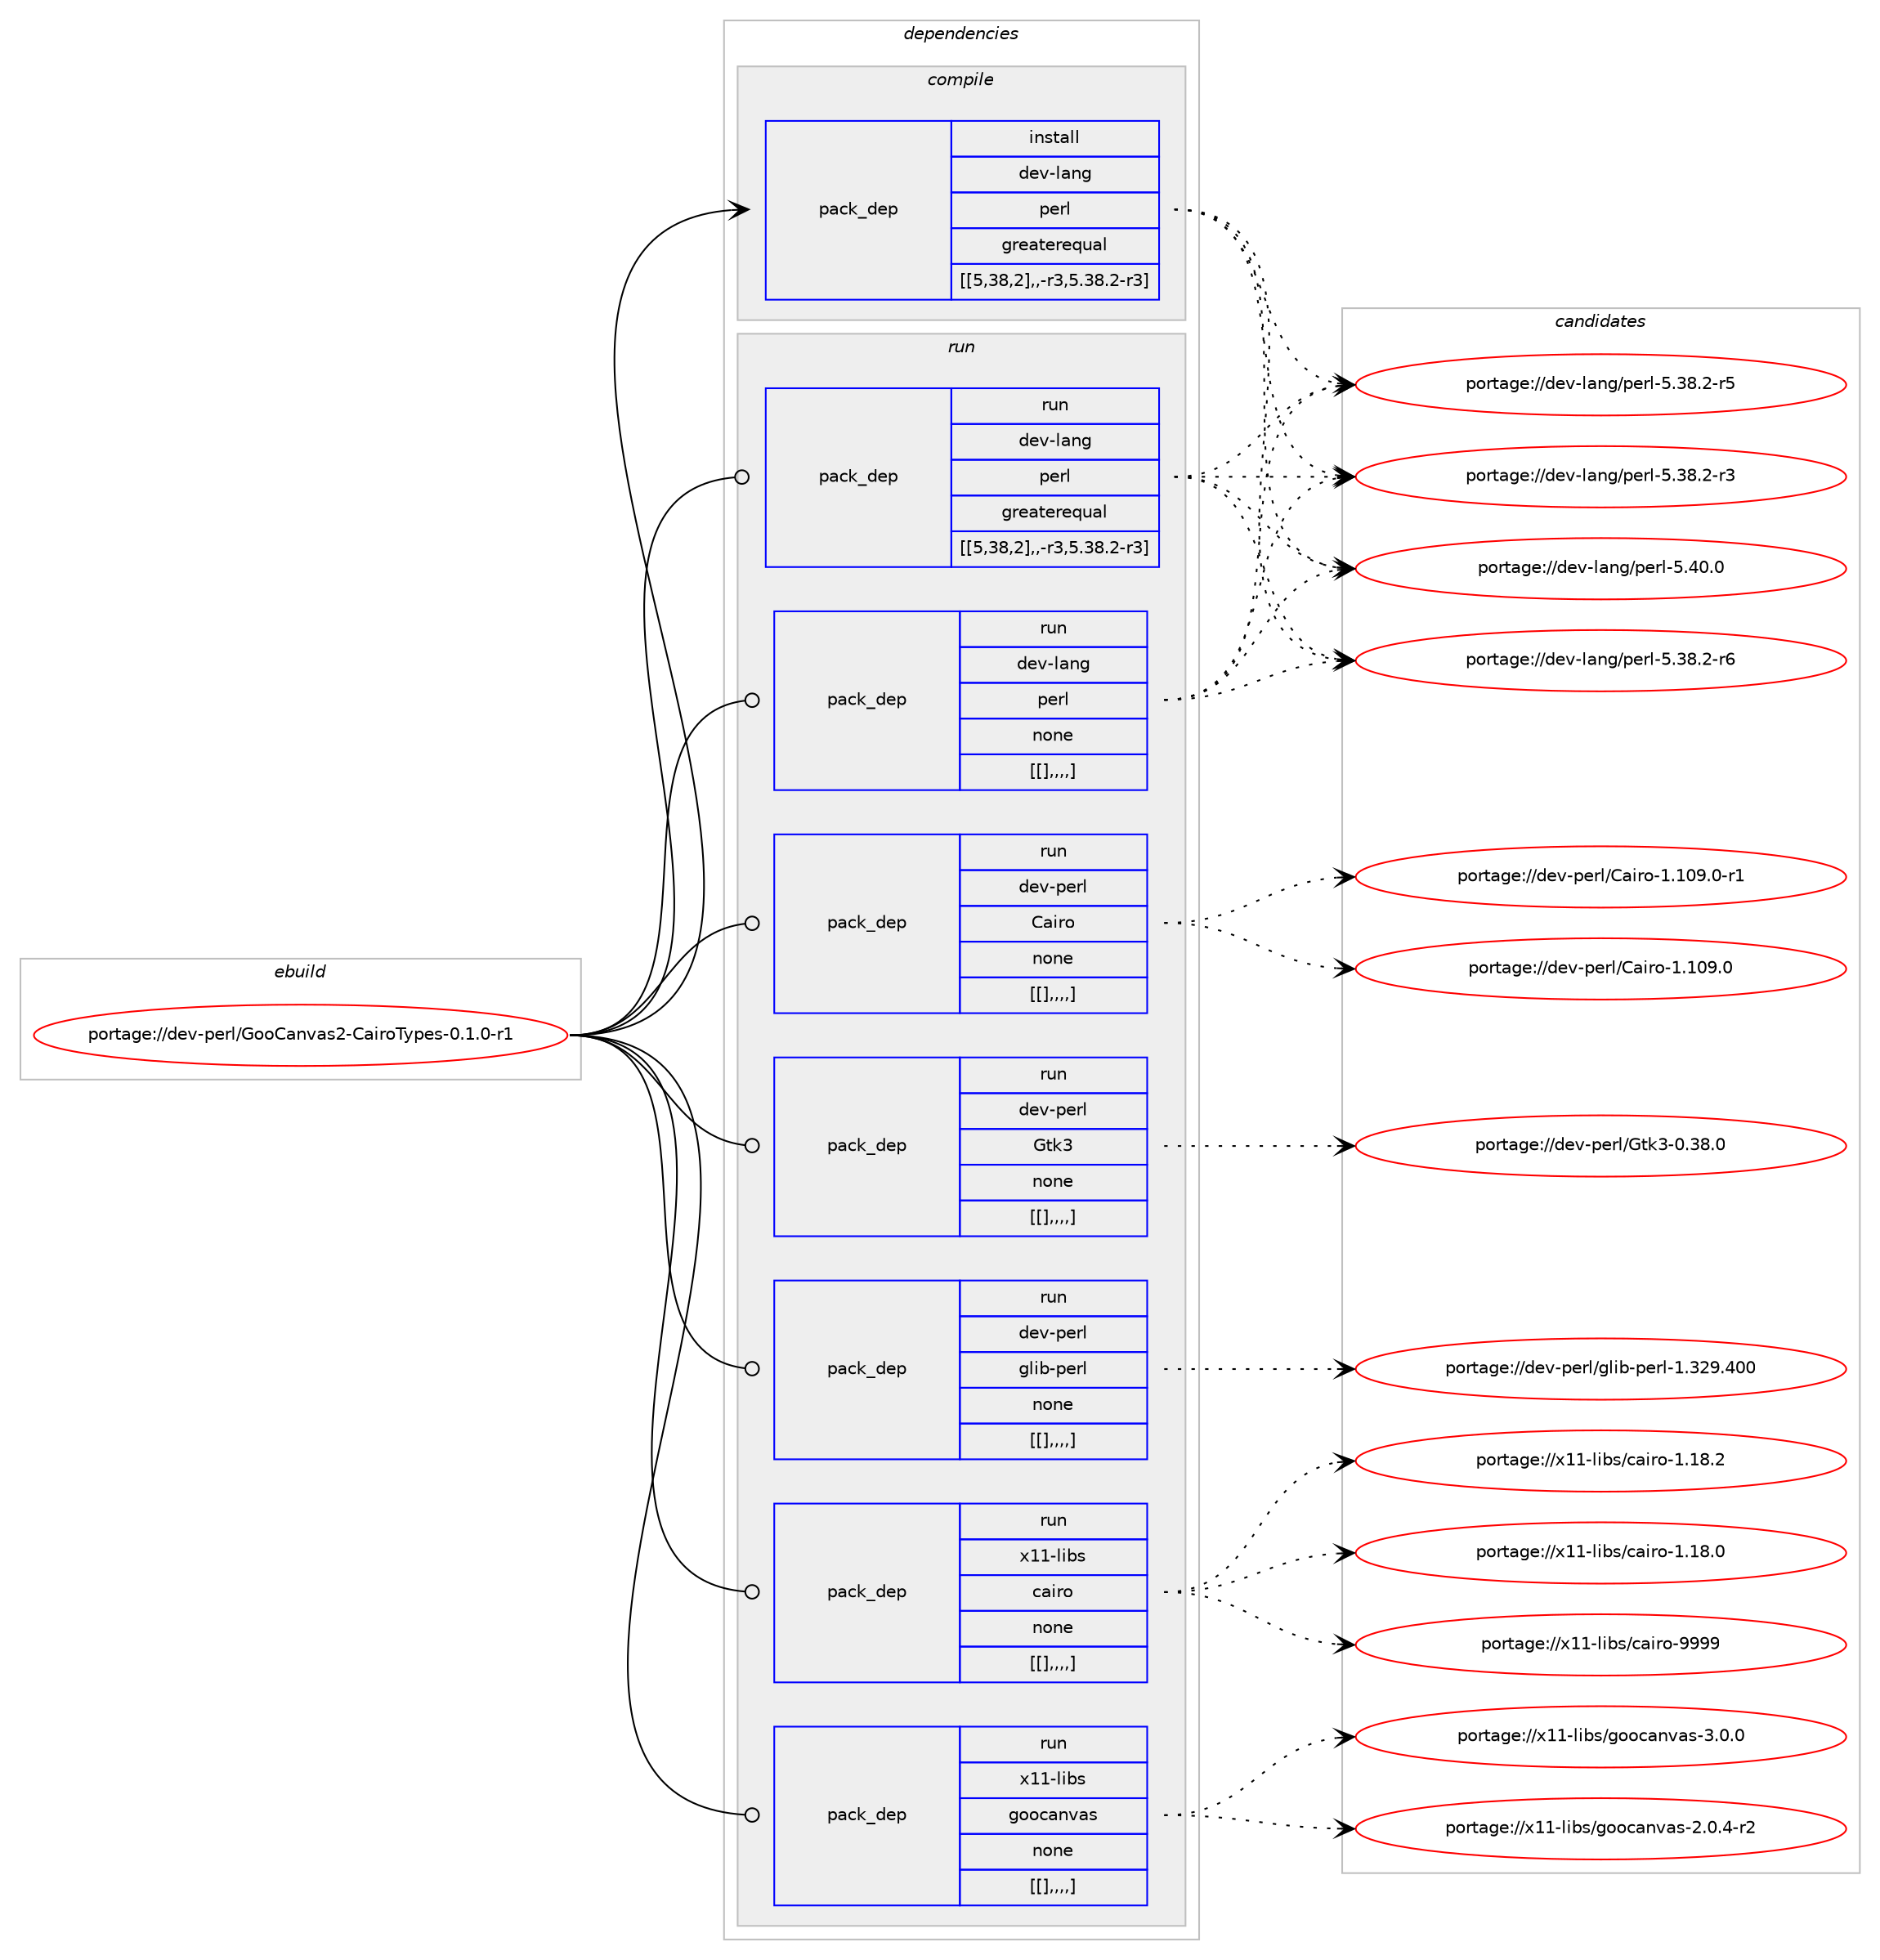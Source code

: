 digraph prolog {

# *************
# Graph options
# *************

newrank=true;
concentrate=true;
compound=true;
graph [rankdir=LR,fontname=Helvetica,fontsize=10,ranksep=1.5];#, ranksep=2.5, nodesep=0.2];
edge  [arrowhead=vee];
node  [fontname=Helvetica,fontsize=10];

# **********
# The ebuild
# **********

subgraph cluster_leftcol {
color=gray;
label=<<i>ebuild</i>>;
id [label="portage://dev-perl/GooCanvas2-CairoTypes-0.1.0-r1", color=red, width=4, href="../dev-perl/GooCanvas2-CairoTypes-0.1.0-r1.svg"];
}

# ****************
# The dependencies
# ****************

subgraph cluster_midcol {
color=gray;
label=<<i>dependencies</i>>;
subgraph cluster_compile {
fillcolor="#eeeeee";
style=filled;
label=<<i>compile</i>>;
subgraph pack100191 {
dependency131777 [label=<<TABLE BORDER="0" CELLBORDER="1" CELLSPACING="0" CELLPADDING="4" WIDTH="220"><TR><TD ROWSPAN="6" CELLPADDING="30">pack_dep</TD></TR><TR><TD WIDTH="110">install</TD></TR><TR><TD>dev-lang</TD></TR><TR><TD>perl</TD></TR><TR><TD>greaterequal</TD></TR><TR><TD>[[5,38,2],,-r3,5.38.2-r3]</TD></TR></TABLE>>, shape=none, color=blue];
}
id:e -> dependency131777:w [weight=20,style="solid",arrowhead="vee"];
}
subgraph cluster_compileandrun {
fillcolor="#eeeeee";
style=filled;
label=<<i>compile and run</i>>;
}
subgraph cluster_run {
fillcolor="#eeeeee";
style=filled;
label=<<i>run</i>>;
subgraph pack100192 {
dependency131778 [label=<<TABLE BORDER="0" CELLBORDER="1" CELLSPACING="0" CELLPADDING="4" WIDTH="220"><TR><TD ROWSPAN="6" CELLPADDING="30">pack_dep</TD></TR><TR><TD WIDTH="110">run</TD></TR><TR><TD>dev-lang</TD></TR><TR><TD>perl</TD></TR><TR><TD>greaterequal</TD></TR><TR><TD>[[5,38,2],,-r3,5.38.2-r3]</TD></TR></TABLE>>, shape=none, color=blue];
}
id:e -> dependency131778:w [weight=20,style="solid",arrowhead="odot"];
subgraph pack100193 {
dependency131779 [label=<<TABLE BORDER="0" CELLBORDER="1" CELLSPACING="0" CELLPADDING="4" WIDTH="220"><TR><TD ROWSPAN="6" CELLPADDING="30">pack_dep</TD></TR><TR><TD WIDTH="110">run</TD></TR><TR><TD>dev-lang</TD></TR><TR><TD>perl</TD></TR><TR><TD>none</TD></TR><TR><TD>[[],,,,]</TD></TR></TABLE>>, shape=none, color=blue];
}
id:e -> dependency131779:w [weight=20,style="solid",arrowhead="odot"];
subgraph pack100194 {
dependency131780 [label=<<TABLE BORDER="0" CELLBORDER="1" CELLSPACING="0" CELLPADDING="4" WIDTH="220"><TR><TD ROWSPAN="6" CELLPADDING="30">pack_dep</TD></TR><TR><TD WIDTH="110">run</TD></TR><TR><TD>dev-perl</TD></TR><TR><TD>Cairo</TD></TR><TR><TD>none</TD></TR><TR><TD>[[],,,,]</TD></TR></TABLE>>, shape=none, color=blue];
}
id:e -> dependency131780:w [weight=20,style="solid",arrowhead="odot"];
subgraph pack100195 {
dependency131781 [label=<<TABLE BORDER="0" CELLBORDER="1" CELLSPACING="0" CELLPADDING="4" WIDTH="220"><TR><TD ROWSPAN="6" CELLPADDING="30">pack_dep</TD></TR><TR><TD WIDTH="110">run</TD></TR><TR><TD>dev-perl</TD></TR><TR><TD>Gtk3</TD></TR><TR><TD>none</TD></TR><TR><TD>[[],,,,]</TD></TR></TABLE>>, shape=none, color=blue];
}
id:e -> dependency131781:w [weight=20,style="solid",arrowhead="odot"];
subgraph pack100196 {
dependency131782 [label=<<TABLE BORDER="0" CELLBORDER="1" CELLSPACING="0" CELLPADDING="4" WIDTH="220"><TR><TD ROWSPAN="6" CELLPADDING="30">pack_dep</TD></TR><TR><TD WIDTH="110">run</TD></TR><TR><TD>dev-perl</TD></TR><TR><TD>glib-perl</TD></TR><TR><TD>none</TD></TR><TR><TD>[[],,,,]</TD></TR></TABLE>>, shape=none, color=blue];
}
id:e -> dependency131782:w [weight=20,style="solid",arrowhead="odot"];
subgraph pack100197 {
dependency131783 [label=<<TABLE BORDER="0" CELLBORDER="1" CELLSPACING="0" CELLPADDING="4" WIDTH="220"><TR><TD ROWSPAN="6" CELLPADDING="30">pack_dep</TD></TR><TR><TD WIDTH="110">run</TD></TR><TR><TD>x11-libs</TD></TR><TR><TD>cairo</TD></TR><TR><TD>none</TD></TR><TR><TD>[[],,,,]</TD></TR></TABLE>>, shape=none, color=blue];
}
id:e -> dependency131783:w [weight=20,style="solid",arrowhead="odot"];
subgraph pack100198 {
dependency131784 [label=<<TABLE BORDER="0" CELLBORDER="1" CELLSPACING="0" CELLPADDING="4" WIDTH="220"><TR><TD ROWSPAN="6" CELLPADDING="30">pack_dep</TD></TR><TR><TD WIDTH="110">run</TD></TR><TR><TD>x11-libs</TD></TR><TR><TD>goocanvas</TD></TR><TR><TD>none</TD></TR><TR><TD>[[],,,,]</TD></TR></TABLE>>, shape=none, color=blue];
}
id:e -> dependency131784:w [weight=20,style="solid",arrowhead="odot"];
}
}

# **************
# The candidates
# **************

subgraph cluster_choices {
rank=same;
color=gray;
label=<<i>candidates</i>>;

subgraph choice100191 {
color=black;
nodesep=1;
choice10010111845108971101034711210111410845534652484648 [label="portage://dev-lang/perl-5.40.0", color=red, width=4,href="../dev-lang/perl-5.40.0.svg"];
choice100101118451089711010347112101114108455346515646504511454 [label="portage://dev-lang/perl-5.38.2-r6", color=red, width=4,href="../dev-lang/perl-5.38.2-r6.svg"];
choice100101118451089711010347112101114108455346515646504511453 [label="portage://dev-lang/perl-5.38.2-r5", color=red, width=4,href="../dev-lang/perl-5.38.2-r5.svg"];
choice100101118451089711010347112101114108455346515646504511451 [label="portage://dev-lang/perl-5.38.2-r3", color=red, width=4,href="../dev-lang/perl-5.38.2-r3.svg"];
dependency131777:e -> choice10010111845108971101034711210111410845534652484648:w [style=dotted,weight="100"];
dependency131777:e -> choice100101118451089711010347112101114108455346515646504511454:w [style=dotted,weight="100"];
dependency131777:e -> choice100101118451089711010347112101114108455346515646504511453:w [style=dotted,weight="100"];
dependency131777:e -> choice100101118451089711010347112101114108455346515646504511451:w [style=dotted,weight="100"];
}
subgraph choice100192 {
color=black;
nodesep=1;
choice10010111845108971101034711210111410845534652484648 [label="portage://dev-lang/perl-5.40.0", color=red, width=4,href="../dev-lang/perl-5.40.0.svg"];
choice100101118451089711010347112101114108455346515646504511454 [label="portage://dev-lang/perl-5.38.2-r6", color=red, width=4,href="../dev-lang/perl-5.38.2-r6.svg"];
choice100101118451089711010347112101114108455346515646504511453 [label="portage://dev-lang/perl-5.38.2-r5", color=red, width=4,href="../dev-lang/perl-5.38.2-r5.svg"];
choice100101118451089711010347112101114108455346515646504511451 [label="portage://dev-lang/perl-5.38.2-r3", color=red, width=4,href="../dev-lang/perl-5.38.2-r3.svg"];
dependency131778:e -> choice10010111845108971101034711210111410845534652484648:w [style=dotted,weight="100"];
dependency131778:e -> choice100101118451089711010347112101114108455346515646504511454:w [style=dotted,weight="100"];
dependency131778:e -> choice100101118451089711010347112101114108455346515646504511453:w [style=dotted,weight="100"];
dependency131778:e -> choice100101118451089711010347112101114108455346515646504511451:w [style=dotted,weight="100"];
}
subgraph choice100193 {
color=black;
nodesep=1;
choice10010111845108971101034711210111410845534652484648 [label="portage://dev-lang/perl-5.40.0", color=red, width=4,href="../dev-lang/perl-5.40.0.svg"];
choice100101118451089711010347112101114108455346515646504511454 [label="portage://dev-lang/perl-5.38.2-r6", color=red, width=4,href="../dev-lang/perl-5.38.2-r6.svg"];
choice100101118451089711010347112101114108455346515646504511453 [label="portage://dev-lang/perl-5.38.2-r5", color=red, width=4,href="../dev-lang/perl-5.38.2-r5.svg"];
choice100101118451089711010347112101114108455346515646504511451 [label="portage://dev-lang/perl-5.38.2-r3", color=red, width=4,href="../dev-lang/perl-5.38.2-r3.svg"];
dependency131779:e -> choice10010111845108971101034711210111410845534652484648:w [style=dotted,weight="100"];
dependency131779:e -> choice100101118451089711010347112101114108455346515646504511454:w [style=dotted,weight="100"];
dependency131779:e -> choice100101118451089711010347112101114108455346515646504511453:w [style=dotted,weight="100"];
dependency131779:e -> choice100101118451089711010347112101114108455346515646504511451:w [style=dotted,weight="100"];
}
subgraph choice100194 {
color=black;
nodesep=1;
choice1001011184511210111410847679710511411145494649485746484511449 [label="portage://dev-perl/Cairo-1.109.0-r1", color=red, width=4,href="../dev-perl/Cairo-1.109.0-r1.svg"];
choice100101118451121011141084767971051141114549464948574648 [label="portage://dev-perl/Cairo-1.109.0", color=red, width=4,href="../dev-perl/Cairo-1.109.0.svg"];
dependency131780:e -> choice1001011184511210111410847679710511411145494649485746484511449:w [style=dotted,weight="100"];
dependency131780:e -> choice100101118451121011141084767971051141114549464948574648:w [style=dotted,weight="100"];
}
subgraph choice100195 {
color=black;
nodesep=1;
choice1001011184511210111410847711161075145484651564648 [label="portage://dev-perl/Gtk3-0.38.0", color=red, width=4,href="../dev-perl/Gtk3-0.38.0.svg"];
dependency131781:e -> choice1001011184511210111410847711161075145484651564648:w [style=dotted,weight="100"];
}
subgraph choice100196 {
color=black;
nodesep=1;
choice1001011184511210111410847103108105984511210111410845494651505746524848 [label="portage://dev-perl/glib-perl-1.329.400", color=red, width=4,href="../dev-perl/glib-perl-1.329.400.svg"];
dependency131782:e -> choice1001011184511210111410847103108105984511210111410845494651505746524848:w [style=dotted,weight="100"];
}
subgraph choice100197 {
color=black;
nodesep=1;
choice120494945108105981154799971051141114557575757 [label="portage://x11-libs/cairo-9999", color=red, width=4,href="../x11-libs/cairo-9999.svg"];
choice1204949451081059811547999710511411145494649564650 [label="portage://x11-libs/cairo-1.18.2", color=red, width=4,href="../x11-libs/cairo-1.18.2.svg"];
choice1204949451081059811547999710511411145494649564648 [label="portage://x11-libs/cairo-1.18.0", color=red, width=4,href="../x11-libs/cairo-1.18.0.svg"];
dependency131783:e -> choice120494945108105981154799971051141114557575757:w [style=dotted,weight="100"];
dependency131783:e -> choice1204949451081059811547999710511411145494649564650:w [style=dotted,weight="100"];
dependency131783:e -> choice1204949451081059811547999710511411145494649564648:w [style=dotted,weight="100"];
}
subgraph choice100198 {
color=black;
nodesep=1;
choice1204949451081059811547103111111999711011897115455146484648 [label="portage://x11-libs/goocanvas-3.0.0", color=red, width=4,href="../x11-libs/goocanvas-3.0.0.svg"];
choice12049494510810598115471031111119997110118971154550464846524511450 [label="portage://x11-libs/goocanvas-2.0.4-r2", color=red, width=4,href="../x11-libs/goocanvas-2.0.4-r2.svg"];
dependency131784:e -> choice1204949451081059811547103111111999711011897115455146484648:w [style=dotted,weight="100"];
dependency131784:e -> choice12049494510810598115471031111119997110118971154550464846524511450:w [style=dotted,weight="100"];
}
}

}
